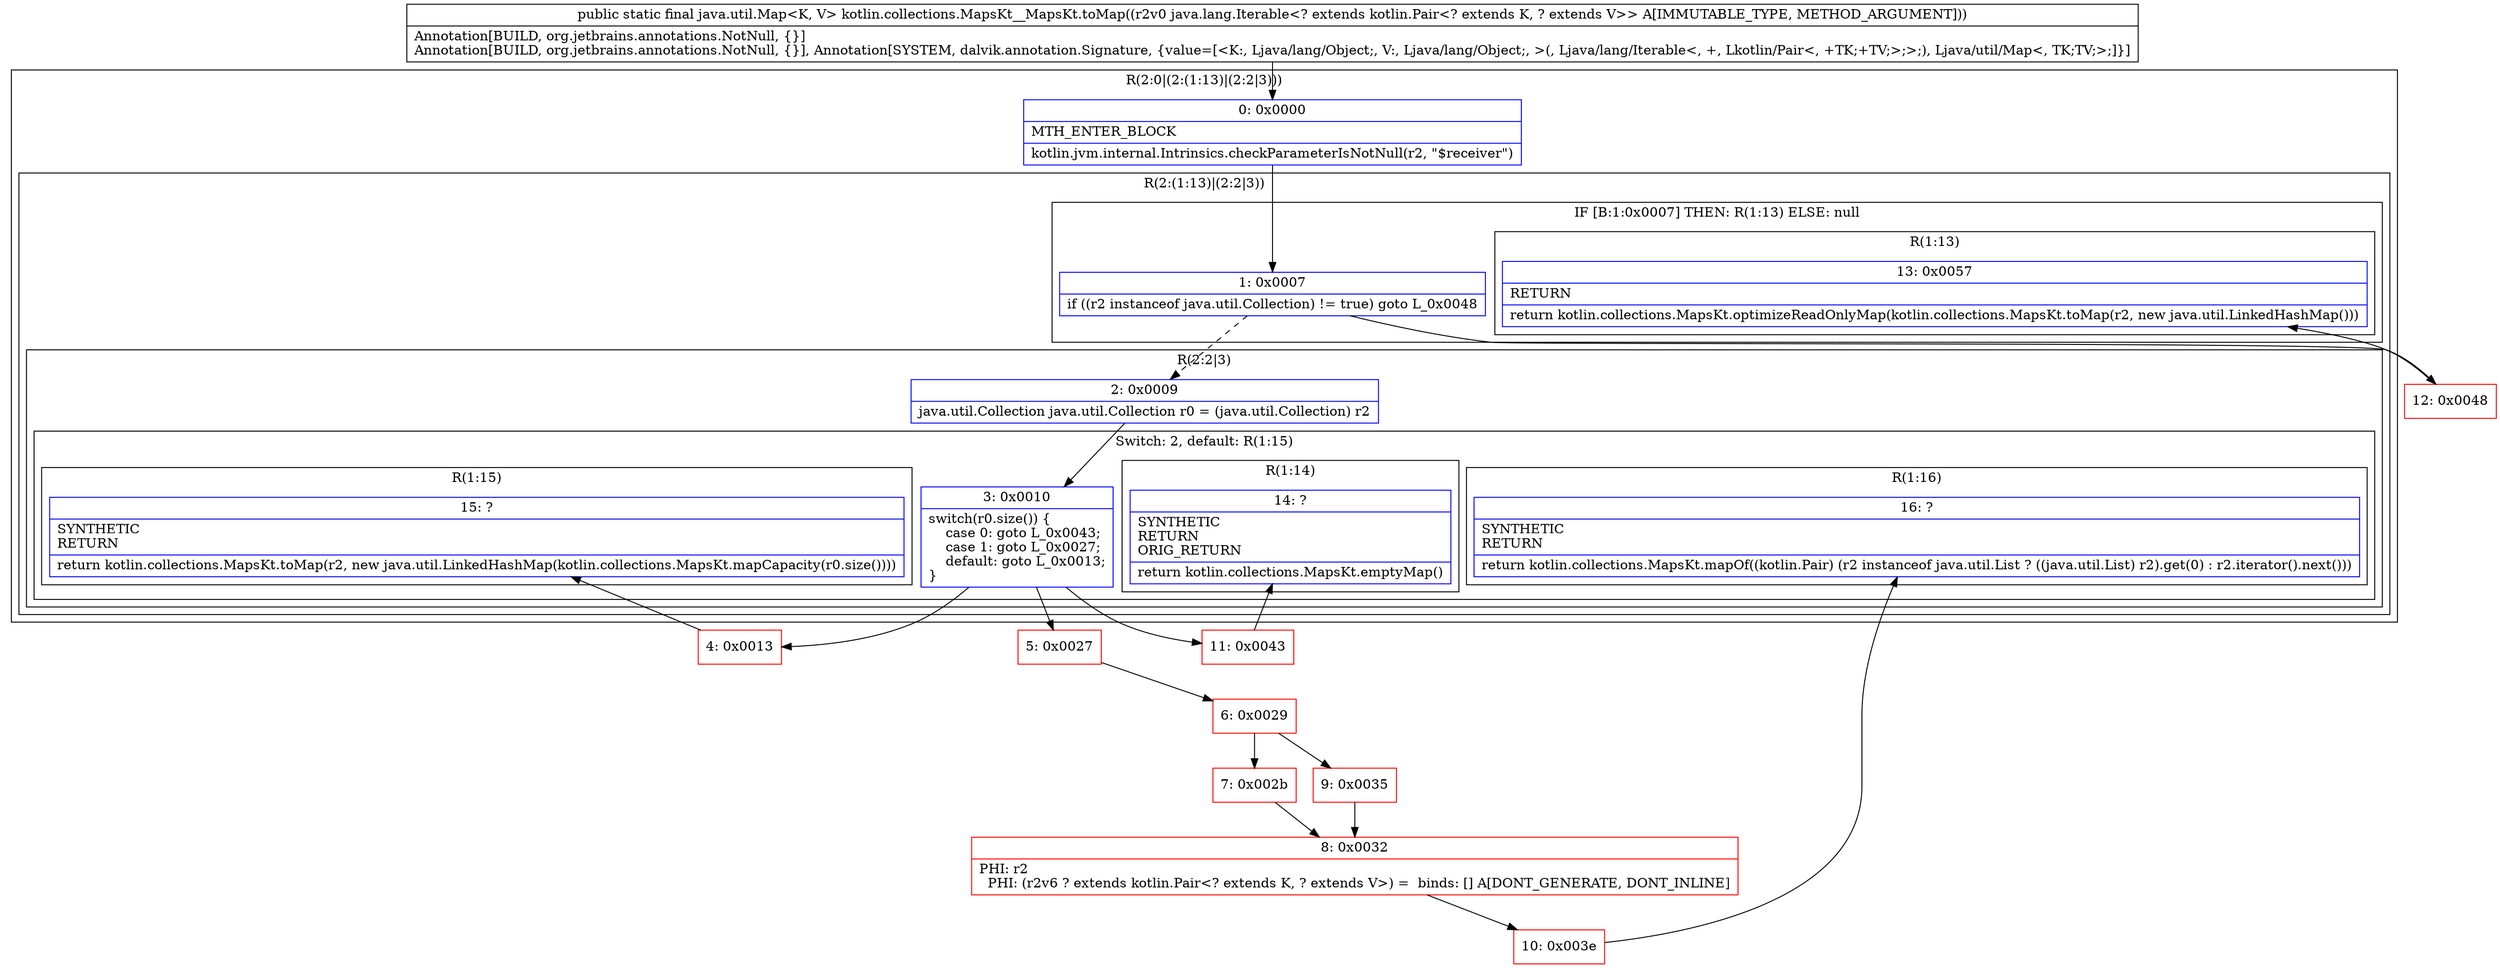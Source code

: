 digraph "CFG forkotlin.collections.MapsKt__MapsKt.toMap(Ljava\/lang\/Iterable;)Ljava\/util\/Map;" {
subgraph cluster_Region_688518279 {
label = "R(2:0|(2:(1:13)|(2:2|3)))";
node [shape=record,color=blue];
Node_0 [shape=record,label="{0\:\ 0x0000|MTH_ENTER_BLOCK\l|kotlin.jvm.internal.Intrinsics.checkParameterIsNotNull(r2, \"$receiver\")\l}"];
subgraph cluster_Region_1315009241 {
label = "R(2:(1:13)|(2:2|3))";
node [shape=record,color=blue];
subgraph cluster_IfRegion_229218155 {
label = "IF [B:1:0x0007] THEN: R(1:13) ELSE: null";
node [shape=record,color=blue];
Node_1 [shape=record,label="{1\:\ 0x0007|if ((r2 instanceof java.util.Collection) != true) goto L_0x0048\l}"];
subgraph cluster_Region_1992800427 {
label = "R(1:13)";
node [shape=record,color=blue];
Node_13 [shape=record,label="{13\:\ 0x0057|RETURN\l|return kotlin.collections.MapsKt.optimizeReadOnlyMap(kotlin.collections.MapsKt.toMap(r2, new java.util.LinkedHashMap()))\l}"];
}
}
subgraph cluster_Region_447582895 {
label = "R(2:2|3)";
node [shape=record,color=blue];
Node_2 [shape=record,label="{2\:\ 0x0009|java.util.Collection java.util.Collection r0 = (java.util.Collection) r2\l}"];
subgraph cluster_SwitchRegion_1905374308 {
label = "Switch: 2, default: R(1:15)";
node [shape=record,color=blue];
Node_3 [shape=record,label="{3\:\ 0x0010|switch(r0.size()) \{\l    case 0: goto L_0x0043;\l    case 1: goto L_0x0027;\l    default: goto L_0x0013;\l\}\l}"];
subgraph cluster_Region_269276984 {
label = "R(1:14)";
node [shape=record,color=blue];
Node_14 [shape=record,label="{14\:\ ?|SYNTHETIC\lRETURN\lORIG_RETURN\l|return kotlin.collections.MapsKt.emptyMap()\l}"];
}
subgraph cluster_Region_1430165594 {
label = "R(1:16)";
node [shape=record,color=blue];
Node_16 [shape=record,label="{16\:\ ?|SYNTHETIC\lRETURN\l|return kotlin.collections.MapsKt.mapOf((kotlin.Pair) (r2 instanceof java.util.List ? ((java.util.List) r2).get(0) : r2.iterator().next()))\l}"];
}
subgraph cluster_Region_1451241556 {
label = "R(1:15)";
node [shape=record,color=blue];
Node_15 [shape=record,label="{15\:\ ?|SYNTHETIC\lRETURN\l|return kotlin.collections.MapsKt.toMap(r2, new java.util.LinkedHashMap(kotlin.collections.MapsKt.mapCapacity(r0.size())))\l}"];
}
}
}
}
}
Node_4 [shape=record,color=red,label="{4\:\ 0x0013}"];
Node_5 [shape=record,color=red,label="{5\:\ 0x0027}"];
Node_6 [shape=record,color=red,label="{6\:\ 0x0029}"];
Node_7 [shape=record,color=red,label="{7\:\ 0x002b}"];
Node_8 [shape=record,color=red,label="{8\:\ 0x0032|PHI: r2 \l  PHI: (r2v6 ? extends kotlin.Pair\<? extends K, ? extends V\>) =  binds: [] A[DONT_GENERATE, DONT_INLINE]\l}"];
Node_9 [shape=record,color=red,label="{9\:\ 0x0035}"];
Node_10 [shape=record,color=red,label="{10\:\ 0x003e}"];
Node_11 [shape=record,color=red,label="{11\:\ 0x0043}"];
Node_12 [shape=record,color=red,label="{12\:\ 0x0048}"];
MethodNode[shape=record,label="{public static final java.util.Map\<K, V\> kotlin.collections.MapsKt__MapsKt.toMap((r2v0 java.lang.Iterable\<? extends kotlin.Pair\<? extends K, ? extends V\>\> A[IMMUTABLE_TYPE, METHOD_ARGUMENT]))  | Annotation[BUILD, org.jetbrains.annotations.NotNull, \{\}]\lAnnotation[BUILD, org.jetbrains.annotations.NotNull, \{\}], Annotation[SYSTEM, dalvik.annotation.Signature, \{value=[\<K:, Ljava\/lang\/Object;, V:, Ljava\/lang\/Object;, \>(, Ljava\/lang\/Iterable\<, +, Lkotlin\/Pair\<, +TK;+TV;\>;\>;), Ljava\/util\/Map\<, TK;TV;\>;]\}]\l}"];
MethodNode -> Node_0;
Node_0 -> Node_1;
Node_1 -> Node_2[style=dashed];
Node_1 -> Node_12;
Node_2 -> Node_3;
Node_3 -> Node_4;
Node_3 -> Node_5;
Node_3 -> Node_11;
Node_4 -> Node_15;
Node_5 -> Node_6;
Node_6 -> Node_7;
Node_6 -> Node_9;
Node_7 -> Node_8;
Node_8 -> Node_10;
Node_9 -> Node_8;
Node_10 -> Node_16;
Node_11 -> Node_14;
Node_12 -> Node_13;
}

